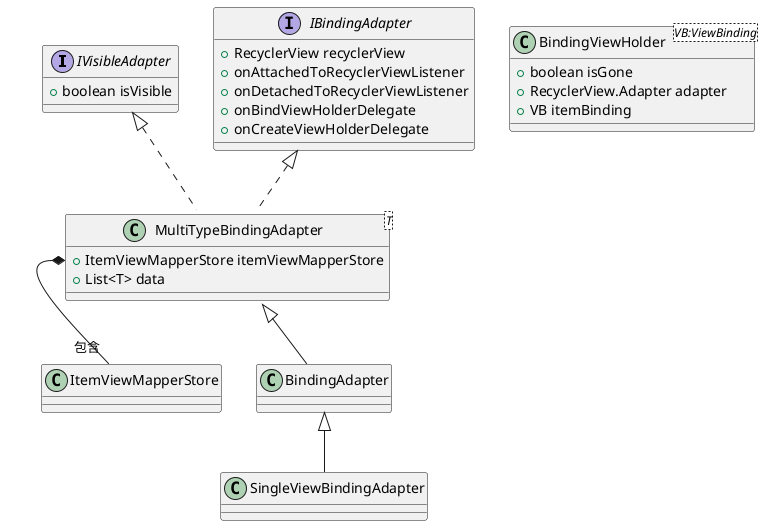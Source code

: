 @startuml
'https://plantuml.com/class-diagram
interface IVisibleAdapter{
    + boolean isVisible
}

interface IBindingAdapter{
    + RecyclerView recyclerView
    + onAttachedToRecyclerViewListener
    + onDetachedToRecyclerViewListener
    + onBindViewHolderDelegate
    + onCreateViewHolderDelegate
}

class BindingViewHolder<VB:ViewBinding>{
    + boolean isGone
    + RecyclerView.Adapter adapter
    + VB itemBinding
}

class ItemViewMapperStore {}

class MultiTypeBindingAdapter<T> {
    + ItemViewMapperStore itemViewMapperStore
    + List<T> data
}
IVisibleAdapter <|.. MultiTypeBindingAdapter
IBindingAdapter <|.. MultiTypeBindingAdapter
class BindingAdapter extends MultiTypeBindingAdapter
class SingleViewBindingAdapter extends BindingAdapter



MultiTypeBindingAdapter::itemViewMapperStore *-- "包含" ItemViewMapperStore

@enduml

